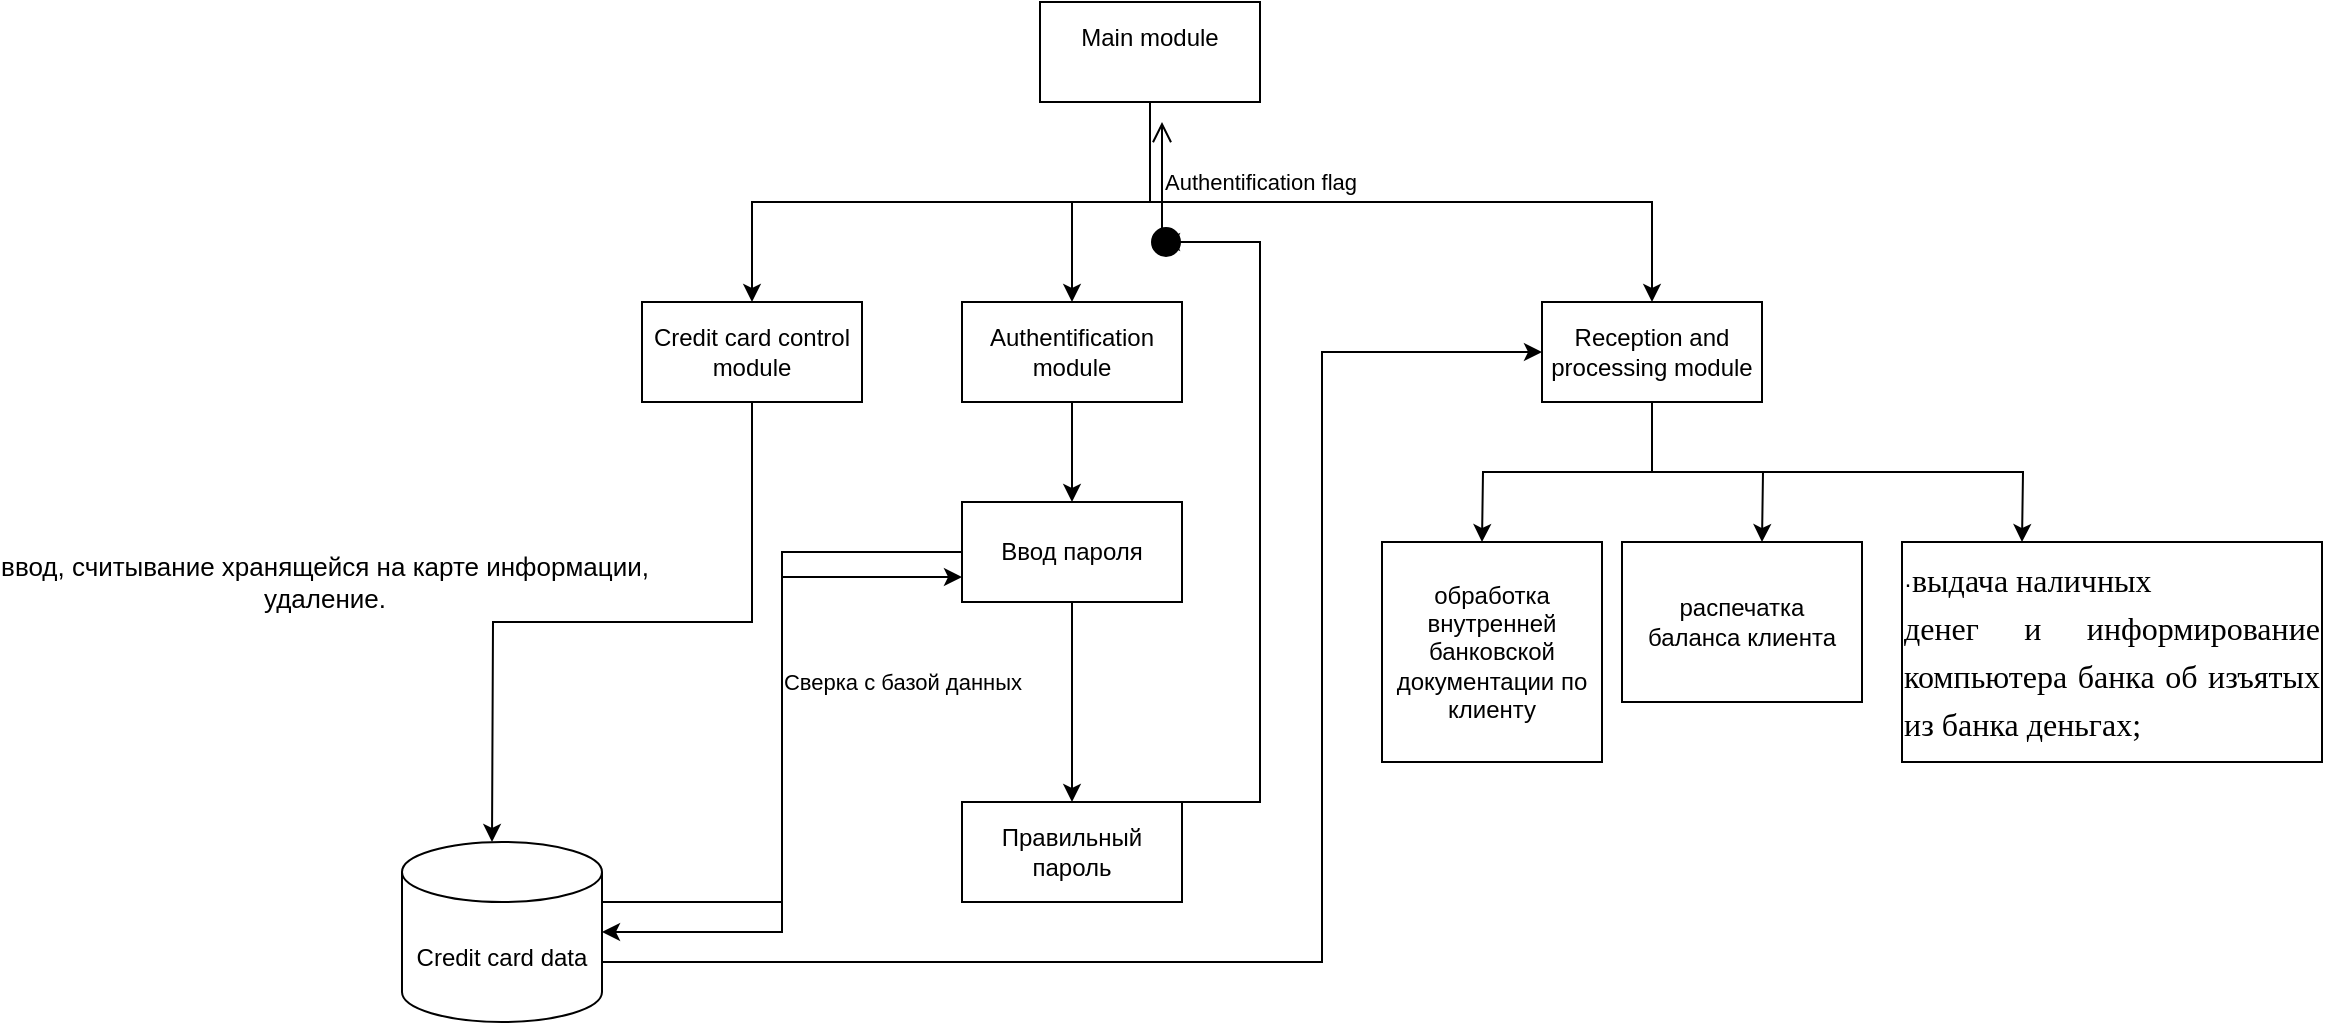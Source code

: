 <mxfile version="23.1.5" type="github">
  <diagram name="Страница — 1" id="2GsnogcS0Yil8adh0iGN">
    <mxGraphModel dx="3267" dy="893" grid="1" gridSize="10" guides="1" tooltips="1" connect="1" arrows="1" fold="1" page="1" pageScale="1" pageWidth="827" pageHeight="1169" math="0" shadow="0">
      <root>
        <mxCell id="0" />
        <mxCell id="1" parent="0" />
        <mxCell id="t-u7zes92mUdJIdqhwyB-11" style="edgeStyle=orthogonalEdgeStyle;rounded=0;orthogonalLoop=1;jettySize=auto;html=1;exitX=0.5;exitY=1;exitDx=0;exitDy=0;entryX=0.5;entryY=0;entryDx=0;entryDy=0;" edge="1" parent="1" source="t-u7zes92mUdJIdqhwyB-1" target="t-u7zes92mUdJIdqhwyB-3">
          <mxGeometry relative="1" as="geometry" />
        </mxCell>
        <mxCell id="t-u7zes92mUdJIdqhwyB-12" style="edgeStyle=orthogonalEdgeStyle;rounded=0;orthogonalLoop=1;jettySize=auto;html=1;exitX=0.5;exitY=1;exitDx=0;exitDy=0;entryX=0.5;entryY=0;entryDx=0;entryDy=0;" edge="1" parent="1" source="t-u7zes92mUdJIdqhwyB-1" target="t-u7zes92mUdJIdqhwyB-2">
          <mxGeometry relative="1" as="geometry" />
        </mxCell>
        <mxCell id="t-u7zes92mUdJIdqhwyB-13" style="edgeStyle=orthogonalEdgeStyle;rounded=0;orthogonalLoop=1;jettySize=auto;html=1;exitX=0.5;exitY=1;exitDx=0;exitDy=0;entryX=0.5;entryY=0;entryDx=0;entryDy=0;" edge="1" parent="1" source="t-u7zes92mUdJIdqhwyB-1" target="t-u7zes92mUdJIdqhwyB-4">
          <mxGeometry relative="1" as="geometry" />
        </mxCell>
        <mxCell id="t-u7zes92mUdJIdqhwyB-1" value="Main module&lt;div&gt;&lt;br/&gt;&lt;/div&gt;" style="html=1;whiteSpace=wrap;" vertex="1" parent="1">
          <mxGeometry x="359" y="30" width="110" height="50" as="geometry" />
        </mxCell>
        <mxCell id="t-u7zes92mUdJIdqhwyB-24" style="edgeStyle=orthogonalEdgeStyle;rounded=0;orthogonalLoop=1;jettySize=auto;html=1;exitX=0.5;exitY=1;exitDx=0;exitDy=0;entryX=0.5;entryY=0;entryDx=0;entryDy=0;" edge="1" parent="1" source="t-u7zes92mUdJIdqhwyB-2" target="t-u7zes92mUdJIdqhwyB-22">
          <mxGeometry relative="1" as="geometry" />
        </mxCell>
        <mxCell id="t-u7zes92mUdJIdqhwyB-2" value="Authentification module" style="html=1;whiteSpace=wrap;" vertex="1" parent="1">
          <mxGeometry x="320" y="180" width="110" height="50" as="geometry" />
        </mxCell>
        <mxCell id="t-u7zes92mUdJIdqhwyB-15" style="edgeStyle=orthogonalEdgeStyle;rounded=0;orthogonalLoop=1;jettySize=auto;html=1;exitX=0.5;exitY=1;exitDx=0;exitDy=0;entryX=0.5;entryY=0;entryDx=0;entryDy=0;" edge="1" parent="1" source="t-u7zes92mUdJIdqhwyB-3">
          <mxGeometry relative="1" as="geometry">
            <mxPoint x="85" y="450" as="targetPoint" />
          </mxGeometry>
        </mxCell>
        <mxCell id="t-u7zes92mUdJIdqhwyB-16" value="ввод, считывание хранящейся на карте информации,&lt;br style=&quot;font-size: 13px;&quot;&gt;удаление." style="edgeLabel;html=1;align=center;verticalAlign=middle;resizable=0;points=[];fontSize=13;" vertex="1" connectable="0" parent="t-u7zes92mUdJIdqhwyB-15">
          <mxGeometry x="-0.265" relative="1" as="geometry">
            <mxPoint x="-196" y="-20" as="offset" />
          </mxGeometry>
        </mxCell>
        <mxCell id="t-u7zes92mUdJIdqhwyB-3" value="Credit card control module" style="html=1;whiteSpace=wrap;" vertex="1" parent="1">
          <mxGeometry x="160" y="180" width="110" height="50" as="geometry" />
        </mxCell>
        <mxCell id="t-u7zes92mUdJIdqhwyB-31" style="edgeStyle=orthogonalEdgeStyle;rounded=0;orthogonalLoop=1;jettySize=auto;html=1;exitX=0.5;exitY=1;exitDx=0;exitDy=0;" edge="1" parent="1" source="t-u7zes92mUdJIdqhwyB-4">
          <mxGeometry relative="1" as="geometry">
            <mxPoint x="580" y="300" as="targetPoint" />
          </mxGeometry>
        </mxCell>
        <mxCell id="t-u7zes92mUdJIdqhwyB-32" style="edgeStyle=orthogonalEdgeStyle;rounded=0;orthogonalLoop=1;jettySize=auto;html=1;exitX=0.5;exitY=1;exitDx=0;exitDy=0;" edge="1" parent="1" source="t-u7zes92mUdJIdqhwyB-4">
          <mxGeometry relative="1" as="geometry">
            <mxPoint x="720" y="300" as="targetPoint" />
          </mxGeometry>
        </mxCell>
        <mxCell id="t-u7zes92mUdJIdqhwyB-33" style="edgeStyle=orthogonalEdgeStyle;rounded=0;orthogonalLoop=1;jettySize=auto;html=1;exitX=0.5;exitY=1;exitDx=0;exitDy=0;" edge="1" parent="1" source="t-u7zes92mUdJIdqhwyB-4">
          <mxGeometry relative="1" as="geometry">
            <mxPoint x="850" y="300" as="targetPoint" />
          </mxGeometry>
        </mxCell>
        <mxCell id="t-u7zes92mUdJIdqhwyB-4" value="Reception and processing module" style="html=1;whiteSpace=wrap;" vertex="1" parent="1">
          <mxGeometry x="610" y="180" width="110" height="50" as="geometry" />
        </mxCell>
        <mxCell id="t-u7zes92mUdJIdqhwyB-9" value="" style="html=1;verticalAlign=bottom;startArrow=circle;startFill=1;endArrow=open;startSize=6;endSize=8;curved=0;rounded=0;" edge="1" parent="1">
          <mxGeometry width="80" relative="1" as="geometry">
            <mxPoint x="430" y="150" as="sourcePoint" />
            <mxPoint x="420" y="90" as="targetPoint" />
            <Array as="points">
              <mxPoint x="420" y="150" />
            </Array>
          </mxGeometry>
        </mxCell>
        <mxCell id="t-u7zes92mUdJIdqhwyB-10" value="Authentification flag" style="edgeLabel;html=1;align=center;verticalAlign=middle;resizable=0;points=[];" vertex="1" connectable="0" parent="t-u7zes92mUdJIdqhwyB-9">
          <mxGeometry x="-0.26" y="-2" relative="1" as="geometry">
            <mxPoint x="47" y="-14" as="offset" />
          </mxGeometry>
        </mxCell>
        <mxCell id="t-u7zes92mUdJIdqhwyB-26" style="edgeStyle=orthogonalEdgeStyle;rounded=0;orthogonalLoop=1;jettySize=auto;html=1;exitX=0.5;exitY=1;exitDx=0;exitDy=0;entryX=0.5;entryY=0;entryDx=0;entryDy=0;" edge="1" parent="1" source="t-u7zes92mUdJIdqhwyB-22" target="t-u7zes92mUdJIdqhwyB-25">
          <mxGeometry relative="1" as="geometry" />
        </mxCell>
        <mxCell id="t-u7zes92mUdJIdqhwyB-22" value="Ввод пароля" style="html=1;whiteSpace=wrap;" vertex="1" parent="1">
          <mxGeometry x="320" y="280" width="110" height="50" as="geometry" />
        </mxCell>
        <mxCell id="t-u7zes92mUdJIdqhwyB-35" style="edgeStyle=orthogonalEdgeStyle;rounded=0;orthogonalLoop=1;jettySize=auto;html=1;exitX=1;exitY=0;exitDx=0;exitDy=30;exitPerimeter=0;entryX=0;entryY=0.75;entryDx=0;entryDy=0;" edge="1" parent="1" source="t-u7zes92mUdJIdqhwyB-23" target="t-u7zes92mUdJIdqhwyB-22">
          <mxGeometry relative="1" as="geometry" />
        </mxCell>
        <mxCell id="t-u7zes92mUdJIdqhwyB-44" style="edgeStyle=orthogonalEdgeStyle;rounded=0;orthogonalLoop=1;jettySize=auto;html=1;exitX=1;exitY=0;exitDx=0;exitDy=60;exitPerimeter=0;entryX=0;entryY=0.5;entryDx=0;entryDy=0;" edge="1" parent="1" source="t-u7zes92mUdJIdqhwyB-23" target="t-u7zes92mUdJIdqhwyB-4">
          <mxGeometry relative="1" as="geometry">
            <Array as="points">
              <mxPoint x="500" y="510" />
              <mxPoint x="500" y="205" />
            </Array>
          </mxGeometry>
        </mxCell>
        <mxCell id="t-u7zes92mUdJIdqhwyB-23" value="Credit card data" style="shape=cylinder3;whiteSpace=wrap;html=1;boundedLbl=1;backgroundOutline=1;size=15;" vertex="1" parent="1">
          <mxGeometry x="40" y="450" width="100" height="90" as="geometry" />
        </mxCell>
        <mxCell id="t-u7zes92mUdJIdqhwyB-41" style="edgeStyle=orthogonalEdgeStyle;rounded=0;orthogonalLoop=1;jettySize=auto;html=1;exitX=0.5;exitY=0;exitDx=0;exitDy=0;" edge="1" parent="1" source="t-u7zes92mUdJIdqhwyB-25">
          <mxGeometry relative="1" as="geometry">
            <mxPoint x="420" y="150" as="targetPoint" />
            <Array as="points">
              <mxPoint x="469" y="430" />
            </Array>
          </mxGeometry>
        </mxCell>
        <mxCell id="t-u7zes92mUdJIdqhwyB-25" value="Правильный пароль" style="html=1;whiteSpace=wrap;" vertex="1" parent="1">
          <mxGeometry x="320" y="430" width="110" height="50" as="geometry" />
        </mxCell>
        <mxCell id="t-u7zes92mUdJIdqhwyB-27" style="edgeStyle=orthogonalEdgeStyle;rounded=0;orthogonalLoop=1;jettySize=auto;html=1;exitX=0;exitY=0.5;exitDx=0;exitDy=0;entryX=1;entryY=0.5;entryDx=0;entryDy=0;entryPerimeter=0;" edge="1" parent="1" source="t-u7zes92mUdJIdqhwyB-22" target="t-u7zes92mUdJIdqhwyB-23">
          <mxGeometry relative="1" as="geometry" />
        </mxCell>
        <mxCell id="t-u7zes92mUdJIdqhwyB-28" value="Сверка с базой данных" style="edgeLabel;html=1;align=center;verticalAlign=middle;resizable=0;points=[];" vertex="1" connectable="0" parent="t-u7zes92mUdJIdqhwyB-27">
          <mxGeometry x="0.139" y="4" relative="1" as="geometry">
            <mxPoint x="56" y="-56" as="offset" />
          </mxGeometry>
        </mxCell>
        <mxCell id="t-u7zes92mUdJIdqhwyB-34" value="обработка&lt;br/&gt;внутренней банковской документации по клиенту" style="html=1;whiteSpace=wrap;" vertex="1" parent="1">
          <mxGeometry x="530" y="300" width="110" height="110" as="geometry" />
        </mxCell>
        <mxCell id="t-u7zes92mUdJIdqhwyB-36" value="распечатка&lt;br/&gt;баланса клиента" style="html=1;whiteSpace=wrap;" vertex="1" parent="1">
          <mxGeometry x="650" y="300" width="120" height="80" as="geometry" />
        </mxCell>
        <mxCell id="t-u7zes92mUdJIdqhwyB-37" value="&lt;p style=&quot;margin:0cm;mso-add-space:auto;text-align:justify;&lt;br/&gt;text-indent:35.45pt;line-height:150%;mso-list:l0 level1 lfo1;tab-stops:2.0cm;&lt;br/&gt;background:white&quot; class=&quot;MsoListParagraph&quot;&gt;·&lt;span style=&quot;font-size:12.0pt;&lt;br/&gt;line-height:150%;font-family:Symbol;mso-fareast-font-family:Symbol;mso-bidi-font-family:&lt;br/&gt;Symbol;mso-fareast-language:RU&quot;&gt;&lt;/span&gt;&lt;span style=&quot;font-size: 12pt; line-height: 150%; font-family: &amp;quot;Times New Roman&amp;quot;, serif;&quot;&gt;выдача наличных&lt;br/&gt;денег и информирование компьютера банка об изъятых из банка деньгах;&lt;/span&gt;&lt;span style=&quot;font-size:12.0pt;line-height:150%;font-family:&amp;quot;Times New Roman&amp;quot;,serif;&lt;br/&gt;mso-fareast-font-family:&amp;quot;Times New Roman&amp;quot;;mso-fareast-language:RU&quot;&gt;&lt;/span&gt;&lt;/p&gt;" style="html=1;whiteSpace=wrap;" vertex="1" parent="1">
          <mxGeometry x="790" y="300" width="210" height="110" as="geometry" />
        </mxCell>
      </root>
    </mxGraphModel>
  </diagram>
</mxfile>
